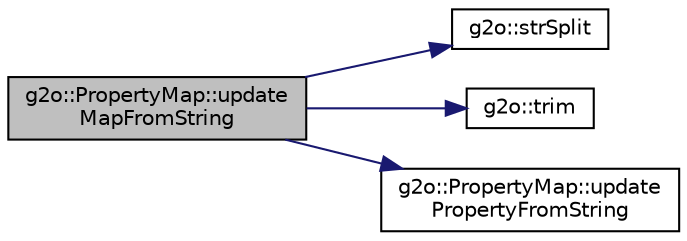 digraph "g2o::PropertyMap::updateMapFromString"
{
  edge [fontname="Helvetica",fontsize="10",labelfontname="Helvetica",labelfontsize="10"];
  node [fontname="Helvetica",fontsize="10",shape=record];
  rankdir="LR";
  Node10 [label="g2o::PropertyMap::update\lMapFromString",height=0.2,width=0.4,color="black", fillcolor="grey75", style="filled", fontcolor="black"];
  Node10 -> Node11 [color="midnightblue",fontsize="10",style="solid",fontname="Helvetica"];
  Node11 [label="g2o::strSplit",height=0.2,width=0.4,color="black", fillcolor="white", style="filled",URL="$group__utils.html#ga0a56de67e98afa3f8307e7b4ddb4cc83"];
  Node10 -> Node12 [color="midnightblue",fontsize="10",style="solid",fontname="Helvetica"];
  Node12 [label="g2o::trim",height=0.2,width=0.4,color="black", fillcolor="white", style="filled",URL="$group__utils.html#ga437d185a62afe16a99f27f3b12e108d7"];
  Node10 -> Node13 [color="midnightblue",fontsize="10",style="solid",fontname="Helvetica"];
  Node13 [label="g2o::PropertyMap::update\lPropertyFromString",height=0.2,width=0.4,color="black", fillcolor="white", style="filled",URL="$classg2o_1_1_property_map.html#a43df66ba15f9425abbd0e888a7b67251"];
}
